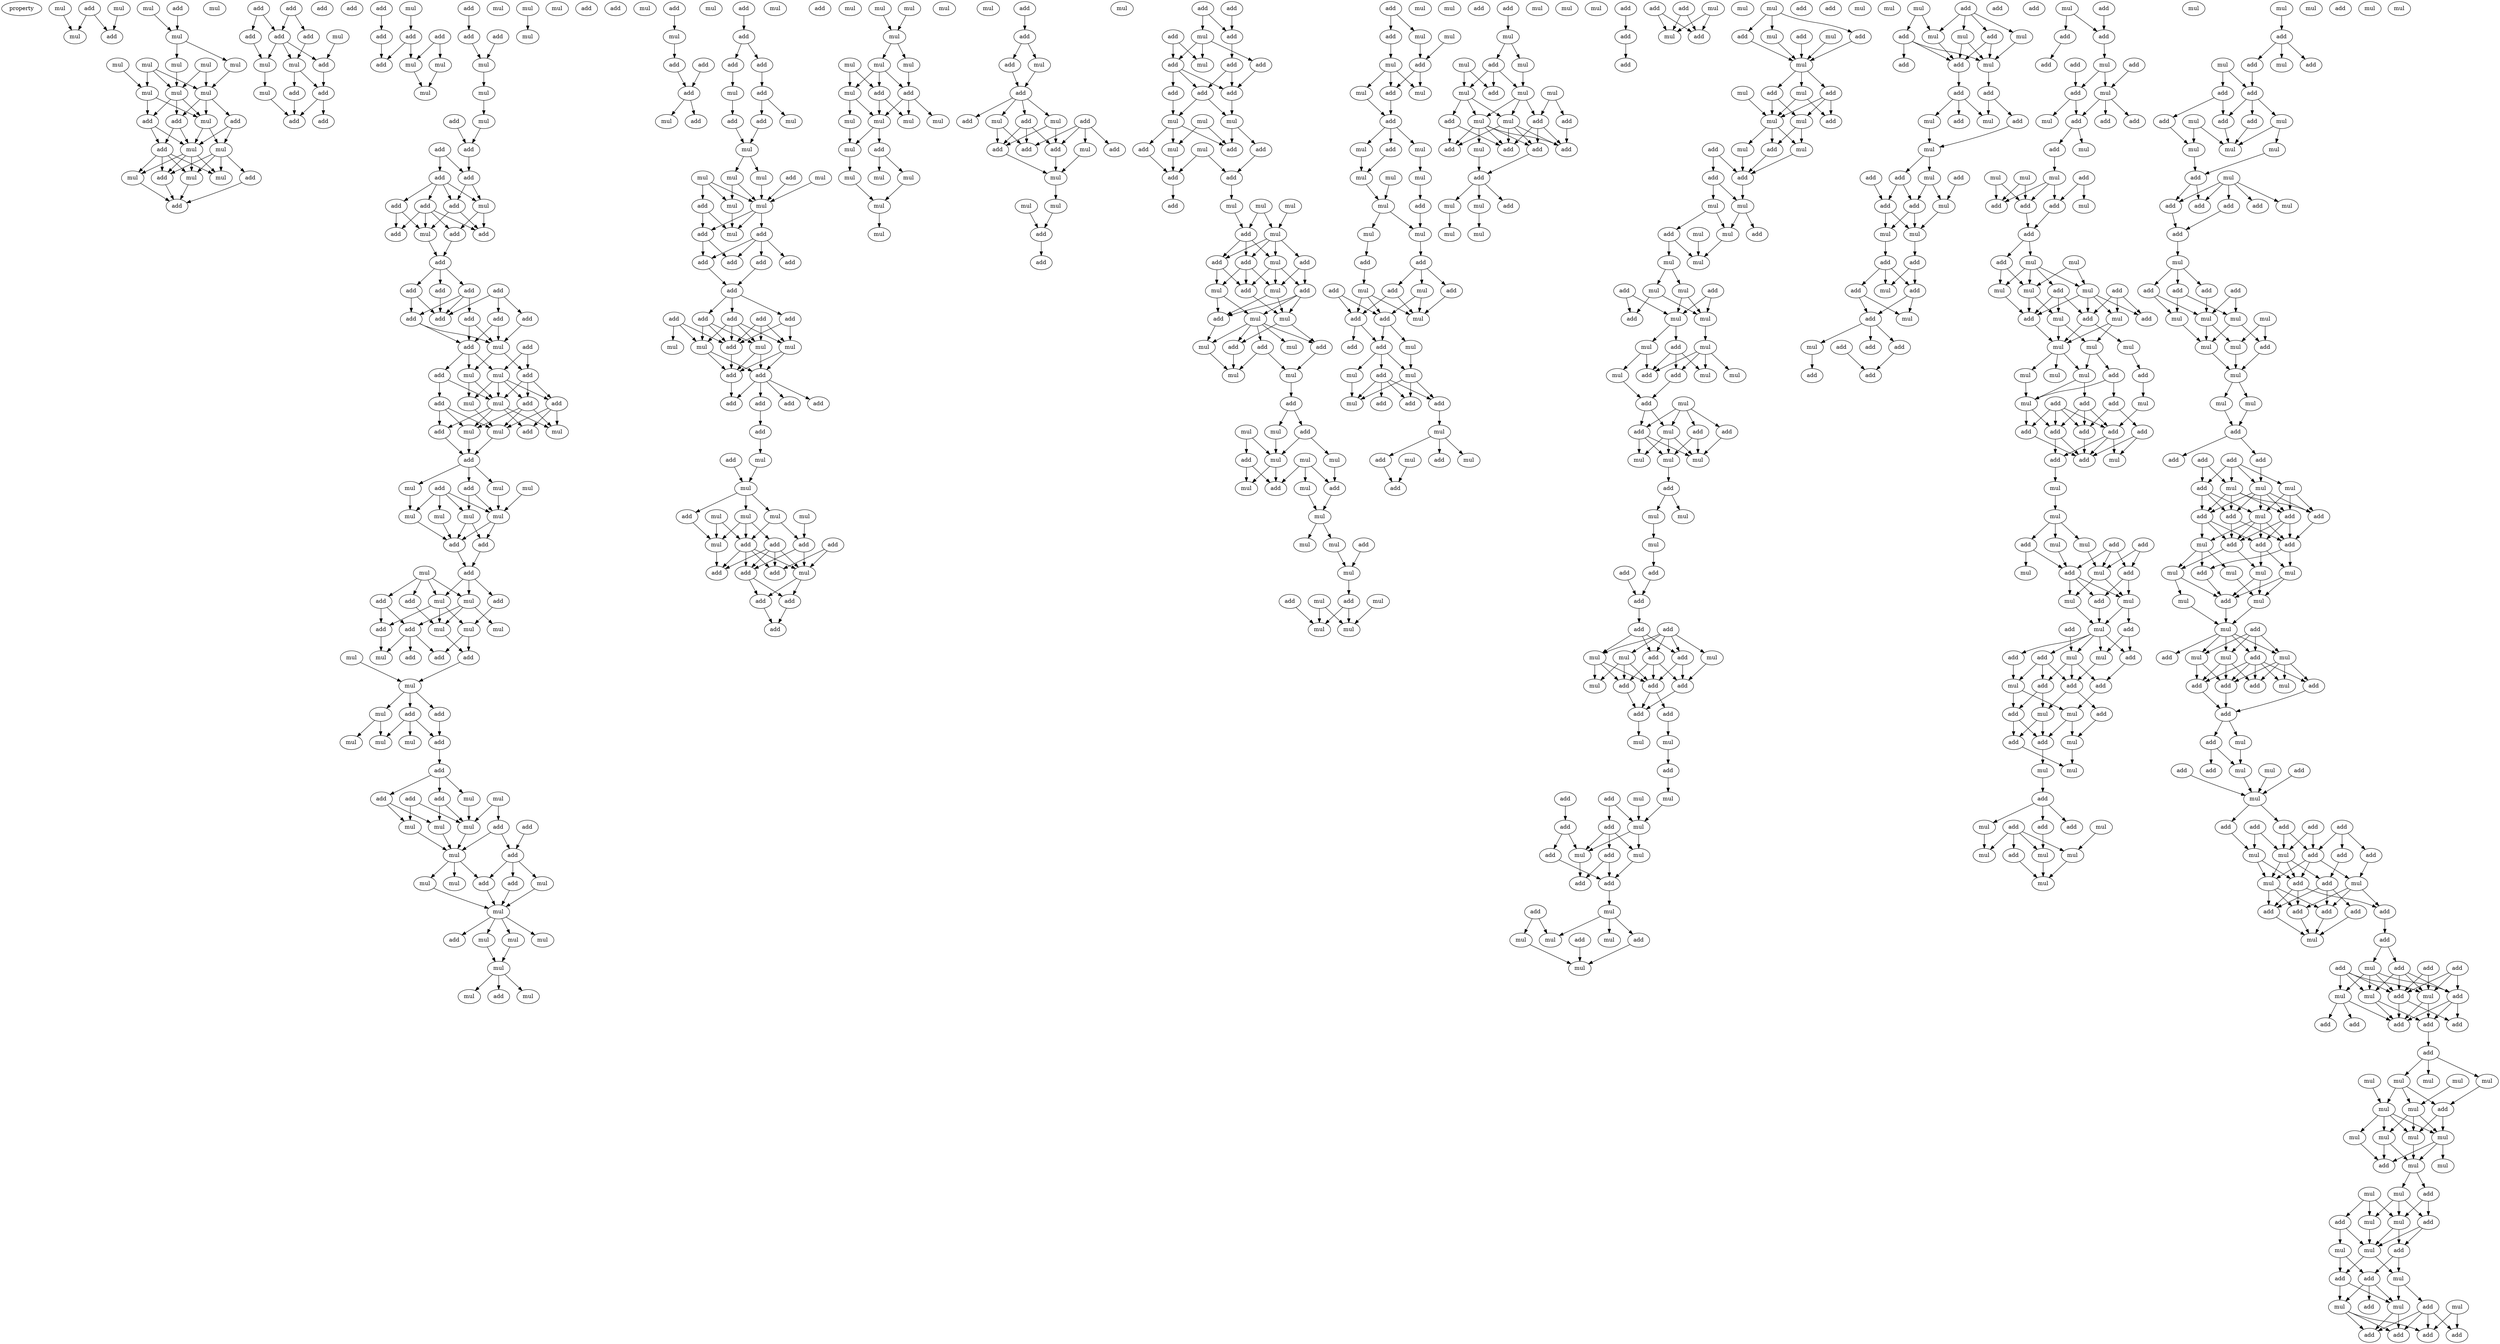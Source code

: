 digraph {
    node [fontcolor=black]
    property [mul=2,lf=1.0]
    0 [ label = add ];
    1 [ label = mul ];
    2 [ label = mul ];
    3 [ label = mul ];
    4 [ label = mul ];
    5 [ label = add ];
    6 [ label = mul ];
    7 [ label = add ];
    8 [ label = mul ];
    9 [ label = mul ];
    10 [ label = mul ];
    11 [ label = mul ];
    12 [ label = mul ];
    13 [ label = mul ];
    14 [ label = mul ];
    15 [ label = mul ];
    16 [ label = mul ];
    17 [ label = add ];
    18 [ label = add ];
    19 [ label = mul ];
    20 [ label = add ];
    21 [ label = mul ];
    22 [ label = add ];
    23 [ label = mul ];
    24 [ label = mul ];
    25 [ label = mul ];
    26 [ label = add ];
    27 [ label = add ];
    28 [ label = mul ];
    29 [ label = add ];
    30 [ label = add ];
    31 [ label = add ];
    32 [ label = add ];
    33 [ label = mul ];
    34 [ label = add ];
    35 [ label = add ];
    36 [ label = mul ];
    37 [ label = mul ];
    38 [ label = add ];
    39 [ label = add ];
    40 [ label = add ];
    41 [ label = mul ];
    42 [ label = add ];
    43 [ label = add ];
    44 [ label = add ];
    45 [ label = add ];
    46 [ label = add ];
    47 [ label = mul ];
    48 [ label = add ];
    49 [ label = add ];
    50 [ label = add ];
    51 [ label = mul ];
    52 [ label = add ];
    53 [ label = mul ];
    54 [ label = mul ];
    55 [ label = add ];
    56 [ label = add ];
    57 [ label = mul ];
    58 [ label = add ];
    59 [ label = mul ];
    60 [ label = mul ];
    61 [ label = mul ];
    62 [ label = add ];
    63 [ label = mul ];
    64 [ label = mul ];
    65 [ label = add ];
    66 [ label = add ];
    67 [ label = add ];
    68 [ label = add ];
    69 [ label = add ];
    70 [ label = add ];
    71 [ label = add ];
    72 [ label = mul ];
    73 [ label = add ];
    74 [ label = mul ];
    75 [ label = add ];
    76 [ label = add ];
    77 [ label = add ];
    78 [ label = add ];
    79 [ label = add ];
    80 [ label = add ];
    81 [ label = add ];
    82 [ label = add ];
    83 [ label = add ];
    84 [ label = add ];
    85 [ label = add ];
    86 [ label = add ];
    87 [ label = add ];
    88 [ label = add ];
    89 [ label = mul ];
    90 [ label = add ];
    91 [ label = add ];
    92 [ label = mul ];
    93 [ label = mul ];
    94 [ label = add ];
    95 [ label = add ];
    96 [ label = mul ];
    97 [ label = add ];
    98 [ label = mul ];
    99 [ label = add ];
    100 [ label = mul ];
    101 [ label = mul ];
    102 [ label = add ];
    103 [ label = mul ];
    104 [ label = add ];
    105 [ label = add ];
    106 [ label = add ];
    107 [ label = mul ];
    108 [ label = mul ];
    109 [ label = mul ];
    110 [ label = mul ];
    111 [ label = mul ];
    112 [ label = mul ];
    113 [ label = mul ];
    114 [ label = add ];
    115 [ label = add ];
    116 [ label = mul ];
    117 [ label = add ];
    118 [ label = mul ];
    119 [ label = mul ];
    120 [ label = add ];
    121 [ label = add ];
    122 [ label = mul ];
    123 [ label = add ];
    124 [ label = mul ];
    125 [ label = mul ];
    126 [ label = add ];
    127 [ label = mul ];
    128 [ label = add ];
    129 [ label = add ];
    130 [ label = mul ];
    131 [ label = mul ];
    132 [ label = add ];
    133 [ label = add ];
    134 [ label = mul ];
    135 [ label = mul ];
    136 [ label = add ];
    137 [ label = add ];
    138 [ label = add ];
    139 [ label = add ];
    140 [ label = mul ];
    141 [ label = mul ];
    142 [ label = mul ];
    143 [ label = add ];
    144 [ label = add ];
    145 [ label = mul ];
    146 [ label = add ];
    147 [ label = add ];
    148 [ label = add ];
    149 [ label = mul ];
    150 [ label = mul ];
    151 [ label = mul ];
    152 [ label = add ];
    153 [ label = add ];
    154 [ label = mul ];
    155 [ label = add ];
    156 [ label = mul ];
    157 [ label = mul ];
    158 [ label = mul ];
    159 [ label = add ];
    160 [ label = mul ];
    161 [ label = add ];
    162 [ label = mul ];
    163 [ label = add ];
    164 [ label = mul ];
    165 [ label = mul ];
    166 [ label = mul ];
    167 [ label = mul ];
    168 [ label = mul ];
    169 [ label = add ];
    170 [ label = mul ];
    171 [ label = add ];
    172 [ label = mul ];
    173 [ label = mul ];
    174 [ label = add ];
    175 [ label = mul ];
    176 [ label = add ];
    177 [ label = add ];
    178 [ label = add ];
    179 [ label = add ];
    180 [ label = mul ];
    181 [ label = mul ];
    182 [ label = add ];
    183 [ label = add ];
    184 [ label = add ];
    185 [ label = mul ];
    186 [ label = add ];
    187 [ label = mul ];
    188 [ label = add ];
    189 [ label = add ];
    190 [ label = mul ];
    191 [ label = add ];
    192 [ label = mul ];
    193 [ label = mul ];
    194 [ label = mul ];
    195 [ label = mul ];
    196 [ label = mul ];
    197 [ label = add ];
    198 [ label = mul ];
    199 [ label = add ];
    200 [ label = add ];
    201 [ label = mul ];
    202 [ label = add ];
    203 [ label = add ];
    204 [ label = add ];
    205 [ label = add ];
    206 [ label = add ];
    207 [ label = add ];
    208 [ label = add ];
    209 [ label = add ];
    210 [ label = add ];
    211 [ label = add ];
    212 [ label = mul ];
    213 [ label = add ];
    214 [ label = mul ];
    215 [ label = mul ];
    216 [ label = mul ];
    217 [ label = add ];
    218 [ label = add ];
    219 [ label = add ];
    220 [ label = add ];
    221 [ label = add ];
    222 [ label = add ];
    223 [ label = add ];
    224 [ label = add ];
    225 [ label = mul ];
    226 [ label = mul ];
    227 [ label = mul ];
    228 [ label = mul ];
    229 [ label = mul ];
    230 [ label = mul ];
    231 [ label = add ];
    232 [ label = add ];
    233 [ label = add ];
    234 [ label = add ];
    235 [ label = add ];
    236 [ label = mul ];
    237 [ label = add ];
    238 [ label = add ];
    239 [ label = add ];
    240 [ label = mul ];
    241 [ label = add ];
    242 [ label = add ];
    243 [ label = add ];
    244 [ label = add ];
    245 [ label = mul ];
    246 [ label = mul ];
    247 [ label = mul ];
    248 [ label = mul ];
    249 [ label = mul ];
    250 [ label = mul ];
    251 [ label = mul ];
    252 [ label = mul ];
    253 [ label = add ];
    254 [ label = mul ];
    255 [ label = add ];
    256 [ label = mul ];
    257 [ label = mul ];
    258 [ label = mul ];
    259 [ label = mul ];
    260 [ label = mul ];
    261 [ label = add ];
    262 [ label = mul ];
    263 [ label = mul ];
    264 [ label = mul ];
    265 [ label = mul ];
    266 [ label = mul ];
    267 [ label = add ];
    268 [ label = mul ];
    269 [ label = add ];
    270 [ label = add ];
    271 [ label = mul ];
    272 [ label = add ];
    273 [ label = mul ];
    274 [ label = add ];
    275 [ label = add ];
    276 [ label = mul ];
    277 [ label = add ];
    278 [ label = add ];
    279 [ label = add ];
    280 [ label = add ];
    281 [ label = mul ];
    282 [ label = add ];
    283 [ label = mul ];
    284 [ label = mul ];
    285 [ label = mul ];
    286 [ label = mul ];
    287 [ label = add ];
    288 [ label = add ];
    289 [ label = add ];
    290 [ label = add ];
    291 [ label = add ];
    292 [ label = mul ];
    293 [ label = add ];
    294 [ label = add ];
    295 [ label = add ];
    296 [ label = mul ];
    297 [ label = add ];
    298 [ label = add ];
    299 [ label = add ];
    300 [ label = add ];
    301 [ label = mul ];
    302 [ label = mul ];
    303 [ label = mul ];
    304 [ label = add ];
    305 [ label = mul ];
    306 [ label = add ];
    307 [ label = add ];
    308 [ label = mul ];
    309 [ label = add ];
    310 [ label = add ];
    311 [ label = mul ];
    312 [ label = mul ];
    313 [ label = mul ];
    314 [ label = add ];
    315 [ label = add ];
    316 [ label = mul ];
    317 [ label = mul ];
    318 [ label = add ];
    319 [ label = add ];
    320 [ label = add ];
    321 [ label = mul ];
    322 [ label = add ];
    323 [ label = add ];
    324 [ label = mul ];
    325 [ label = add ];
    326 [ label = mul ];
    327 [ label = mul ];
    328 [ label = mul ];
    329 [ label = add ];
    330 [ label = mul ];
    331 [ label = add ];
    332 [ label = add ];
    333 [ label = mul ];
    334 [ label = mul ];
    335 [ label = add ];
    336 [ label = mul ];
    337 [ label = add ];
    338 [ label = mul ];
    339 [ label = mul ];
    340 [ label = add ];
    341 [ label = mul ];
    342 [ label = mul ];
    343 [ label = add ];
    344 [ label = mul ];
    345 [ label = add ];
    346 [ label = mul ];
    347 [ label = mul ];
    348 [ label = mul ];
    349 [ label = mul ];
    350 [ label = add ];
    351 [ label = mul ];
    352 [ label = add ];
    353 [ label = mul ];
    354 [ label = add ];
    355 [ label = mul ];
    356 [ label = mul ];
    357 [ label = mul ];
    358 [ label = add ];
    359 [ label = mul ];
    360 [ label = mul ];
    361 [ label = add ];
    362 [ label = mul ];
    363 [ label = add ];
    364 [ label = mul ];
    365 [ label = mul ];
    366 [ label = add ];
    367 [ label = add ];
    368 [ label = mul ];
    369 [ label = mul ];
    370 [ label = add ];
    371 [ label = add ];
    372 [ label = mul ];
    373 [ label = mul ];
    374 [ label = mul ];
    375 [ label = mul ];
    376 [ label = mul ];
    377 [ label = mul ];
    378 [ label = add ];
    379 [ label = mul ];
    380 [ label = mul ];
    381 [ label = add ];
    382 [ label = add ];
    383 [ label = add ];
    384 [ label = mul ];
    385 [ label = add ];
    386 [ label = add ];
    387 [ label = mul ];
    388 [ label = add ];
    389 [ label = add ];
    390 [ label = mul ];
    391 [ label = add ];
    392 [ label = add ];
    393 [ label = mul ];
    394 [ label = mul ];
    395 [ label = mul ];
    396 [ label = add ];
    397 [ label = add ];
    398 [ label = add ];
    399 [ label = mul ];
    400 [ label = add ];
    401 [ label = mul ];
    402 [ label = add ];
    403 [ label = add ];
    404 [ label = mul ];
    405 [ label = mul ];
    406 [ label = add ];
    407 [ label = add ];
    408 [ label = mul ];
    409 [ label = mul ];
    410 [ label = mul ];
    411 [ label = add ];
    412 [ label = mul ];
    413 [ label = mul ];
    414 [ label = add ];
    415 [ label = mul ];
    416 [ label = mul ];
    417 [ label = mul ];
    418 [ label = mul ];
    419 [ label = add ];
    420 [ label = add ];
    421 [ label = add ];
    422 [ label = add ];
    423 [ label = add ];
    424 [ label = add ];
    425 [ label = add ];
    426 [ label = mul ];
    427 [ label = add ];
    428 [ label = mul ];
    429 [ label = mul ];
    430 [ label = add ];
    431 [ label = mul ];
    432 [ label = mul ];
    433 [ label = mul ];
    434 [ label = mul ];
    435 [ label = add ];
    436 [ label = add ];
    437 [ label = add ];
    438 [ label = add ];
    439 [ label = mul ];
    440 [ label = add ];
    441 [ label = mul ];
    442 [ label = add ];
    443 [ label = mul ];
    444 [ label = mul ];
    445 [ label = add ];
    446 [ label = add ];
    447 [ label = add ];
    448 [ label = mul ];
    449 [ label = mul ];
    450 [ label = mul ];
    451 [ label = mul ];
    452 [ label = add ];
    453 [ label = add ];
    454 [ label = add ];
    455 [ label = mul ];
    456 [ label = mul ];
    457 [ label = mul ];
    458 [ label = add ];
    459 [ label = add ];
    460 [ label = mul ];
    461 [ label = mul ];
    462 [ label = add ];
    463 [ label = add ];
    464 [ label = add ];
    465 [ label = mul ];
    466 [ label = mul ];
    467 [ label = mul ];
    468 [ label = add ];
    469 [ label = add ];
    470 [ label = mul ];
    471 [ label = add ];
    472 [ label = mul ];
    473 [ label = mul ];
    474 [ label = mul ];
    475 [ label = add ];
    476 [ label = mul ];
    477 [ label = add ];
    478 [ label = add ];
    479 [ label = mul ];
    480 [ label = mul ];
    481 [ label = add ];
    482 [ label = mul ];
    483 [ label = mul ];
    484 [ label = mul ];
    485 [ label = add ];
    486 [ label = add ];
    487 [ label = mul ];
    488 [ label = mul ];
    489 [ label = add ];
    490 [ label = mul ];
    491 [ label = add ];
    492 [ label = add ];
    493 [ label = add ];
    494 [ label = mul ];
    495 [ label = mul ];
    496 [ label = mul ];
    497 [ label = mul ];
    498 [ label = add ];
    499 [ label = mul ];
    500 [ label = mul ];
    501 [ label = mul ];
    502 [ label = add ];
    503 [ label = add ];
    504 [ label = add ];
    505 [ label = add ];
    506 [ label = add ];
    507 [ label = mul ];
    508 [ label = mul ];
    509 [ label = add ];
    510 [ label = add ];
    511 [ label = mul ];
    512 [ label = add ];
    513 [ label = add ];
    514 [ label = add ];
    515 [ label = mul ];
    516 [ label = mul ];
    517 [ label = add ];
    518 [ label = add ];
    519 [ label = mul ];
    520 [ label = mul ];
    521 [ label = add ];
    522 [ label = add ];
    523 [ label = mul ];
    524 [ label = mul ];
    525 [ label = add ];
    526 [ label = add ];
    527 [ label = add ];
    528 [ label = mul ];
    529 [ label = mul ];
    530 [ label = add ];
    531 [ label = add ];
    532 [ label = mul ];
    533 [ label = add ];
    534 [ label = add ];
    535 [ label = mul ];
    536 [ label = mul ];
    537 [ label = add ];
    538 [ label = mul ];
    539 [ label = add ];
    540 [ label = add ];
    541 [ label = mul ];
    542 [ label = mul ];
    543 [ label = mul ];
    544 [ label = mul ];
    545 [ label = add ];
    546 [ label = mul ];
    547 [ label = add ];
    548 [ label = add ];
    549 [ label = mul ];
    550 [ label = mul ];
    551 [ label = add ];
    552 [ label = mul ];
    553 [ label = add ];
    554 [ label = add ];
    555 [ label = add ];
    556 [ label = mul ];
    557 [ label = add ];
    558 [ label = mul ];
    559 [ label = add ];
    560 [ label = mul ];
    561 [ label = mul ];
    562 [ label = add ];
    563 [ label = add ];
    564 [ label = add ];
    565 [ label = mul ];
    566 [ label = add ];
    567 [ label = add ];
    568 [ label = mul ];
    569 [ label = mul ];
    570 [ label = add ];
    571 [ label = add ];
    572 [ label = add ];
    573 [ label = add ];
    574 [ label = add ];
    575 [ label = mul ];
    576 [ label = add ];
    577 [ label = mul ];
    578 [ label = add ];
    579 [ label = add ];
    580 [ label = mul ];
    581 [ label = add ];
    582 [ label = add ];
    583 [ label = add ];
    584 [ label = add ];
    585 [ label = mul ];
    586 [ label = add ];
    587 [ label = add ];
    588 [ label = add ];
    589 [ label = add ];
    590 [ label = add ];
    591 [ label = mul ];
    592 [ label = add ];
    593 [ label = add ];
    594 [ label = mul ];
    595 [ label = mul ];
    596 [ label = add ];
    597 [ label = add ];
    598 [ label = add ];
    599 [ label = add ];
    600 [ label = mul ];
    601 [ label = mul ];
    602 [ label = add ];
    603 [ label = mul ];
    604 [ label = mul ];
    605 [ label = add ];
    606 [ label = add ];
    607 [ label = mul ];
    608 [ label = add ];
    609 [ label = add ];
    610 [ label = mul ];
    611 [ label = add ];
    612 [ label = mul ];
    613 [ label = add ];
    614 [ label = mul ];
    615 [ label = mul ];
    616 [ label = add ];
    617 [ label = mul ];
    618 [ label = add ];
    619 [ label = add ];
    620 [ label = mul ];
    621 [ label = add ];
    622 [ label = mul ];
    623 [ label = mul ];
    624 [ label = mul ];
    625 [ label = mul ];
    626 [ label = mul ];
    627 [ label = add ];
    628 [ label = mul ];
    629 [ label = add ];
    630 [ label = mul ];
    631 [ label = add ];
    632 [ label = add ];
    633 [ label = add ];
    634 [ label = mul ];
    635 [ label = mul ];
    636 [ label = add ];
    637 [ label = add ];
    638 [ label = add ];
    639 [ label = add ];
    640 [ label = add ];
    641 [ label = mul ];
    642 [ label = add ];
    643 [ label = add ];
    644 [ label = mul ];
    645 [ label = mul ];
    646 [ label = mul ];
    647 [ label = add ];
    648 [ label = add ];
    649 [ label = mul ];
    650 [ label = add ];
    651 [ label = mul ];
    652 [ label = add ];
    653 [ label = add ];
    654 [ label = mul ];
    655 [ label = mul ];
    656 [ label = mul ];
    657 [ label = add ];
    658 [ label = add ];
    659 [ label = mul ];
    660 [ label = add ];
    661 [ label = mul ];
    662 [ label = mul ];
    663 [ label = add ];
    664 [ label = add ];
    665 [ label = add ];
    666 [ label = add ];
    667 [ label = mul ];
    668 [ label = add ];
    669 [ label = add ];
    670 [ label = add ];
    671 [ label = mul ];
    672 [ label = add ];
    673 [ label = mul ];
    674 [ label = add ];
    675 [ label = mul ];
    676 [ label = add ];
    677 [ label = mul ];
    678 [ label = mul ];
    679 [ label = add ];
    680 [ label = add ];
    681 [ label = mul ];
    682 [ label = add ];
    683 [ label = mul ];
    684 [ label = add ];
    685 [ label = add ];
    686 [ label = mul ];
    687 [ label = mul ];
    688 [ label = mul ];
    689 [ label = mul ];
    690 [ label = mul ];
    691 [ label = mul ];
    692 [ label = add ];
    693 [ label = add ];
    694 [ label = mul ];
    695 [ label = mul ];
    696 [ label = add ];
    697 [ label = add ];
    698 [ label = add ];
    699 [ label = add ];
    700 [ label = add ];
    701 [ label = mul ];
    702 [ label = add ];
    703 [ label = mul ];
    704 [ label = mul ];
    705 [ label = mul ];
    706 [ label = mul ];
    707 [ label = add ];
    708 [ label = mul ];
    709 [ label = add ];
    710 [ label = add ];
    711 [ label = add ];
    712 [ label = mul ];
    713 [ label = add ];
    714 [ label = add ];
    715 [ label = mul ];
    716 [ label = add ];
    717 [ label = add ];
    718 [ label = add ];
    719 [ label = add ];
    720 [ label = mul ];
    721 [ label = mul ];
    722 [ label = mul ];
    723 [ label = mul ];
    724 [ label = add ];
    725 [ label = mul ];
    726 [ label = mul ];
    727 [ label = mul ];
    728 [ label = mul ];
    729 [ label = mul ];
    730 [ label = add ];
    731 [ label = add ];
    732 [ label = add ];
    733 [ label = add ];
    734 [ label = mul ];
    735 [ label = add ];
    736 [ label = mul ];
    737 [ label = mul ];
    738 [ label = add ];
    739 [ label = mul ];
    740 [ label = mul ];
    741 [ label = add ];
    742 [ label = add ];
    743 [ label = add ];
    744 [ label = add ];
    745 [ label = add ];
    746 [ label = mul ];
    747 [ label = add ];
    748 [ label = add ];
    749 [ label = mul ];
    750 [ label = mul ];
    751 [ label = mul ];
    752 [ label = mul ];
    753 [ label = add ];
    754 [ label = add ];
    755 [ label = mul ];
    756 [ label = mul ];
    757 [ label = add ];
    758 [ label = mul ];
    759 [ label = mul ];
    760 [ label = add ];
    761 [ label = add ];
    762 [ label = mul ];
    763 [ label = mul ];
    764 [ label = add ];
    765 [ label = add ];
    766 [ label = mul ];
    767 [ label = add ];
    768 [ label = add ];
    769 [ label = add ];
    770 [ label = mul ];
    771 [ label = add ];
    772 [ label = add ];
    773 [ label = mul ];
    774 [ label = mul ];
    775 [ label = add ];
    776 [ label = add ];
    777 [ label = add ];
    778 [ label = mul ];
    779 [ label = add ];
    780 [ label = add ];
    781 [ label = add ];
    782 [ label = add ];
    783 [ label = add ];
    784 [ label = add ];
    785 [ label = mul ];
    786 [ label = mul ];
    787 [ label = add ];
    788 [ label = add ];
    789 [ label = add ];
    790 [ label = mul ];
    791 [ label = mul ];
    792 [ label = add ];
    793 [ label = add ];
    794 [ label = add ];
    795 [ label = add ];
    796 [ label = add ];
    797 [ label = add ];
    798 [ label = add ];
    799 [ label = mul ];
    800 [ label = mul ];
    801 [ label = add ];
    802 [ label = add ];
    803 [ label = add ];
    804 [ label = add ];
    805 [ label = mul ];
    806 [ label = add ];
    807 [ label = mul ];
    808 [ label = add ];
    809 [ label = mul ];
    810 [ label = add ];
    811 [ label = add ];
    812 [ label = add ];
    813 [ label = add ];
    814 [ label = add ];
    815 [ label = add ];
    816 [ label = mul ];
    817 [ label = mul ];
    818 [ label = mul ];
    819 [ label = mul ];
    820 [ label = mul ];
    821 [ label = mul ];
    822 [ label = mul ];
    823 [ label = add ];
    824 [ label = mul ];
    825 [ label = mul ];
    826 [ label = mul ];
    827 [ label = mul ];
    828 [ label = mul ];
    829 [ label = mul ];
    830 [ label = add ];
    831 [ label = mul ];
    832 [ label = mul ];
    833 [ label = mul ];
    834 [ label = add ];
    835 [ label = mul ];
    836 [ label = add ];
    837 [ label = mul ];
    838 [ label = add ];
    839 [ label = mul ];
    840 [ label = mul ];
    841 [ label = add ];
    842 [ label = mul ];
    843 [ label = add ];
    844 [ label = add ];
    845 [ label = add ];
    846 [ label = mul ];
    847 [ label = add ];
    848 [ label = mul ];
    849 [ label = mul ];
    850 [ label = add ];
    851 [ label = add ];
    852 [ label = add ];
    853 [ label = add ];
    854 [ label = mul ];
    0 -> 6 [ name = 0 ];
    0 -> 7 [ name = 1 ];
    1 -> 6 [ name = 2 ];
    2 -> 7 [ name = 3 ];
    3 -> 8 [ name = 4 ];
    5 -> 8 [ name = 5 ];
    8 -> 10 [ name = 6 ];
    8 -> 12 [ name = 7 ];
    9 -> 14 [ name = 8 ];
    10 -> 15 [ name = 9 ];
    11 -> 15 [ name = 10 ];
    11 -> 16 [ name = 11 ];
    12 -> 16 [ name = 12 ];
    13 -> 14 [ name = 13 ];
    13 -> 15 [ name = 14 ];
    13 -> 16 [ name = 15 ];
    14 -> 17 [ name = 16 ];
    14 -> 19 [ name = 17 ];
    15 -> 17 [ name = 18 ];
    15 -> 18 [ name = 19 ];
    15 -> 19 [ name = 20 ];
    16 -> 18 [ name = 21 ];
    16 -> 19 [ name = 22 ];
    16 -> 20 [ name = 23 ];
    17 -> 21 [ name = 24 ];
    17 -> 22 [ name = 25 ];
    18 -> 21 [ name = 26 ];
    18 -> 22 [ name = 27 ];
    19 -> 21 [ name = 28 ];
    19 -> 23 [ name = 29 ];
    20 -> 21 [ name = 30 ];
    20 -> 23 [ name = 31 ];
    21 -> 24 [ name = 32 ];
    21 -> 25 [ name = 33 ];
    21 -> 27 [ name = 34 ];
    21 -> 28 [ name = 35 ];
    22 -> 24 [ name = 36 ];
    22 -> 25 [ name = 37 ];
    22 -> 27 [ name = 38 ];
    22 -> 28 [ name = 39 ];
    23 -> 25 [ name = 40 ];
    23 -> 26 [ name = 41 ];
    23 -> 27 [ name = 42 ];
    23 -> 28 [ name = 43 ];
    24 -> 29 [ name = 44 ];
    26 -> 29 [ name = 45 ];
    27 -> 29 [ name = 46 ];
    28 -> 29 [ name = 47 ];
    30 -> 32 [ name = 48 ];
    30 -> 34 [ name = 49 ];
    31 -> 34 [ name = 50 ];
    31 -> 35 [ name = 51 ];
    32 -> 37 [ name = 52 ];
    33 -> 38 [ name = 53 ];
    34 -> 36 [ name = 54 ];
    34 -> 37 [ name = 55 ];
    34 -> 38 [ name = 56 ];
    35 -> 36 [ name = 57 ];
    36 -> 41 [ name = 58 ];
    37 -> 39 [ name = 59 ];
    37 -> 40 [ name = 60 ];
    38 -> 40 [ name = 61 ];
    39 -> 43 [ name = 62 ];
    40 -> 42 [ name = 63 ];
    40 -> 43 [ name = 64 ];
    41 -> 43 [ name = 65 ];
    46 -> 50 [ name = 66 ];
    47 -> 49 [ name = 67 ];
    48 -> 51 [ name = 68 ];
    48 -> 53 [ name = 69 ];
    49 -> 52 [ name = 70 ];
    49 -> 53 [ name = 71 ];
    50 -> 52 [ name = 72 ];
    51 -> 54 [ name = 73 ];
    53 -> 54 [ name = 74 ];
    55 -> 56 [ name = 75 ];
    56 -> 59 [ name = 76 ];
    58 -> 59 [ name = 77 ];
    59 -> 61 [ name = 78 ];
    60 -> 64 [ name = 79 ];
    61 -> 63 [ name = 80 ];
    62 -> 65 [ name = 81 ];
    63 -> 65 [ name = 82 ];
    65 -> 68 [ name = 83 ];
    66 -> 67 [ name = 84 ];
    66 -> 68 [ name = 85 ];
    67 -> 69 [ name = 86 ];
    67 -> 70 [ name = 87 ];
    67 -> 71 [ name = 88 ];
    67 -> 72 [ name = 89 ];
    68 -> 70 [ name = 90 ];
    68 -> 72 [ name = 91 ];
    69 -> 74 [ name = 92 ];
    69 -> 76 [ name = 93 ];
    70 -> 74 [ name = 94 ];
    70 -> 75 [ name = 95 ];
    71 -> 73 [ name = 96 ];
    71 -> 74 [ name = 97 ];
    71 -> 75 [ name = 98 ];
    71 -> 76 [ name = 99 ];
    72 -> 73 [ name = 100 ];
    72 -> 75 [ name = 101 ];
    73 -> 77 [ name = 102 ];
    74 -> 77 [ name = 103 ];
    77 -> 78 [ name = 104 ];
    77 -> 79 [ name = 105 ];
    77 -> 80 [ name = 106 ];
    78 -> 82 [ name = 107 ];
    78 -> 84 [ name = 108 ];
    78 -> 85 [ name = 109 ];
    79 -> 84 [ name = 110 ];
    80 -> 82 [ name = 111 ];
    80 -> 84 [ name = 112 ];
    81 -> 83 [ name = 113 ];
    81 -> 84 [ name = 114 ];
    81 -> 86 [ name = 115 ];
    82 -> 88 [ name = 116 ];
    82 -> 89 [ name = 117 ];
    83 -> 89 [ name = 118 ];
    85 -> 88 [ name = 119 ];
    85 -> 89 [ name = 120 ];
    86 -> 88 [ name = 121 ];
    86 -> 89 [ name = 122 ];
    87 -> 90 [ name = 123 ];
    87 -> 93 [ name = 124 ];
    88 -> 91 [ name = 125 ];
    88 -> 92 [ name = 126 ];
    88 -> 93 [ name = 127 ];
    89 -> 90 [ name = 128 ];
    89 -> 92 [ name = 129 ];
    90 -> 95 [ name = 130 ];
    90 -> 97 [ name = 131 ];
    90 -> 98 [ name = 132 ];
    91 -> 94 [ name = 133 ];
    91 -> 98 [ name = 134 ];
    92 -> 96 [ name = 135 ];
    92 -> 98 [ name = 136 ];
    93 -> 95 [ name = 137 ];
    93 -> 96 [ name = 138 ];
    93 -> 97 [ name = 139 ];
    93 -> 98 [ name = 140 ];
    94 -> 100 [ name = 141 ];
    94 -> 102 [ name = 142 ];
    94 -> 103 [ name = 143 ];
    95 -> 100 [ name = 144 ];
    95 -> 101 [ name = 145 ];
    95 -> 103 [ name = 146 ];
    96 -> 100 [ name = 147 ];
    97 -> 99 [ name = 148 ];
    97 -> 100 [ name = 149 ];
    97 -> 101 [ name = 150 ];
    98 -> 99 [ name = 151 ];
    98 -> 101 [ name = 152 ];
    98 -> 102 [ name = 153 ];
    98 -> 103 [ name = 154 ];
    100 -> 104 [ name = 155 ];
    102 -> 104 [ name = 156 ];
    103 -> 104 [ name = 157 ];
    104 -> 105 [ name = 158 ];
    104 -> 108 [ name = 159 ];
    104 -> 109 [ name = 160 ];
    105 -> 110 [ name = 161 ];
    105 -> 111 [ name = 162 ];
    106 -> 110 [ name = 163 ];
    106 -> 111 [ name = 164 ];
    106 -> 112 [ name = 165 ];
    106 -> 113 [ name = 166 ];
    107 -> 110 [ name = 167 ];
    108 -> 110 [ name = 168 ];
    109 -> 113 [ name = 169 ];
    110 -> 114 [ name = 170 ];
    110 -> 115 [ name = 171 ];
    111 -> 114 [ name = 172 ];
    111 -> 115 [ name = 173 ];
    112 -> 115 [ name = 174 ];
    113 -> 115 [ name = 175 ];
    114 -> 117 [ name = 176 ];
    115 -> 117 [ name = 177 ];
    117 -> 119 [ name = 178 ];
    117 -> 120 [ name = 179 ];
    117 -> 122 [ name = 180 ];
    118 -> 119 [ name = 181 ];
    118 -> 121 [ name = 182 ];
    118 -> 122 [ name = 183 ];
    118 -> 123 [ name = 184 ];
    119 -> 124 [ name = 185 ];
    119 -> 126 [ name = 186 ];
    119 -> 127 [ name = 187 ];
    120 -> 125 [ name = 188 ];
    121 -> 126 [ name = 189 ];
    121 -> 128 [ name = 190 ];
    122 -> 125 [ name = 191 ];
    122 -> 127 [ name = 192 ];
    122 -> 128 [ name = 193 ];
    123 -> 127 [ name = 194 ];
    125 -> 129 [ name = 195 ];
    125 -> 132 [ name = 196 ];
    126 -> 129 [ name = 197 ];
    126 -> 131 [ name = 198 ];
    126 -> 133 [ name = 199 ];
    127 -> 132 [ name = 200 ];
    128 -> 131 [ name = 201 ];
    130 -> 134 [ name = 202 ];
    132 -> 134 [ name = 203 ];
    134 -> 135 [ name = 204 ];
    134 -> 138 [ name = 205 ];
    134 -> 139 [ name = 206 ];
    135 -> 140 [ name = 207 ];
    135 -> 141 [ name = 208 ];
    138 -> 141 [ name = 209 ];
    138 -> 142 [ name = 210 ];
    138 -> 143 [ name = 211 ];
    139 -> 143 [ name = 212 ];
    143 -> 144 [ name = 213 ];
    144 -> 145 [ name = 214 ];
    144 -> 146 [ name = 215 ];
    144 -> 148 [ name = 216 ];
    145 -> 150 [ name = 217 ];
    146 -> 150 [ name = 218 ];
    146 -> 154 [ name = 219 ];
    147 -> 150 [ name = 220 ];
    147 -> 151 [ name = 221 ];
    148 -> 151 [ name = 222 ];
    148 -> 154 [ name = 223 ];
    149 -> 150 [ name = 224 ];
    149 -> 152 [ name = 225 ];
    150 -> 156 [ name = 226 ];
    151 -> 156 [ name = 227 ];
    152 -> 155 [ name = 228 ];
    152 -> 156 [ name = 229 ];
    153 -> 155 [ name = 230 ];
    154 -> 156 [ name = 231 ];
    155 -> 159 [ name = 232 ];
    155 -> 160 [ name = 233 ];
    155 -> 161 [ name = 234 ];
    156 -> 157 [ name = 235 ];
    156 -> 158 [ name = 236 ];
    156 -> 161 [ name = 237 ];
    158 -> 162 [ name = 238 ];
    159 -> 162 [ name = 239 ];
    160 -> 162 [ name = 240 ];
    161 -> 162 [ name = 241 ];
    162 -> 163 [ name = 242 ];
    162 -> 165 [ name = 243 ];
    162 -> 166 [ name = 244 ];
    162 -> 167 [ name = 245 ];
    165 -> 168 [ name = 246 ];
    167 -> 168 [ name = 247 ];
    168 -> 170 [ name = 248 ];
    168 -> 171 [ name = 249 ];
    168 -> 172 [ name = 250 ];
    169 -> 173 [ name = 251 ];
    173 -> 176 [ name = 252 ];
    174 -> 178 [ name = 253 ];
    176 -> 178 [ name = 254 ];
    177 -> 179 [ name = 255 ];
    178 -> 181 [ name = 256 ];
    178 -> 183 [ name = 257 ];
    179 -> 182 [ name = 258 ];
    179 -> 184 [ name = 259 ];
    182 -> 185 [ name = 260 ];
    184 -> 186 [ name = 261 ];
    185 -> 189 [ name = 262 ];
    186 -> 187 [ name = 263 ];
    186 -> 188 [ name = 264 ];
    188 -> 190 [ name = 265 ];
    189 -> 190 [ name = 266 ];
    190 -> 193 [ name = 267 ];
    190 -> 194 [ name = 268 ];
    191 -> 198 [ name = 269 ];
    192 -> 198 [ name = 270 ];
    193 -> 198 [ name = 271 ];
    194 -> 196 [ name = 272 ];
    194 -> 198 [ name = 273 ];
    195 -> 196 [ name = 274 ];
    195 -> 197 [ name = 275 ];
    195 -> 198 [ name = 276 ];
    196 -> 201 [ name = 277 ];
    197 -> 200 [ name = 278 ];
    197 -> 201 [ name = 279 ];
    198 -> 199 [ name = 280 ];
    198 -> 200 [ name = 281 ];
    198 -> 201 [ name = 282 ];
    199 -> 202 [ name = 283 ];
    199 -> 203 [ name = 284 ];
    199 -> 204 [ name = 285 ];
    199 -> 205 [ name = 286 ];
    200 -> 204 [ name = 287 ];
    200 -> 205 [ name = 288 ];
    202 -> 206 [ name = 289 ];
    205 -> 206 [ name = 290 ];
    206 -> 209 [ name = 291 ];
    206 -> 210 [ name = 292 ];
    206 -> 211 [ name = 293 ];
    207 -> 213 [ name = 294 ];
    207 -> 214 [ name = 295 ];
    207 -> 215 [ name = 296 ];
    208 -> 212 [ name = 297 ];
    208 -> 213 [ name = 298 ];
    208 -> 216 [ name = 299 ];
    209 -> 212 [ name = 300 ];
    209 -> 213 [ name = 301 ];
    209 -> 214 [ name = 302 ];
    209 -> 215 [ name = 303 ];
    210 -> 212 [ name = 304 ];
    210 -> 213 [ name = 305 ];
    210 -> 215 [ name = 306 ];
    211 -> 213 [ name = 307 ];
    211 -> 214 [ name = 308 ];
    212 -> 217 [ name = 309 ];
    212 -> 218 [ name = 310 ];
    213 -> 218 [ name = 311 ];
    214 -> 217 [ name = 312 ];
    214 -> 218 [ name = 313 ];
    215 -> 217 [ name = 314 ];
    215 -> 218 [ name = 315 ];
    217 -> 219 [ name = 316 ];
    217 -> 220 [ name = 317 ];
    217 -> 221 [ name = 318 ];
    217 -> 222 [ name = 319 ];
    218 -> 222 [ name = 320 ];
    219 -> 223 [ name = 321 ];
    223 -> 225 [ name = 322 ];
    224 -> 226 [ name = 323 ];
    225 -> 226 [ name = 324 ];
    226 -> 227 [ name = 325 ];
    226 -> 230 [ name = 326 ];
    226 -> 231 [ name = 327 ];
    227 -> 232 [ name = 328 ];
    227 -> 233 [ name = 329 ];
    228 -> 233 [ name = 330 ];
    229 -> 232 [ name = 331 ];
    229 -> 236 [ name = 332 ];
    230 -> 232 [ name = 333 ];
    230 -> 235 [ name = 334 ];
    230 -> 236 [ name = 335 ];
    231 -> 236 [ name = 336 ];
    232 -> 237 [ name = 337 ];
    232 -> 239 [ name = 338 ];
    232 -> 240 [ name = 339 ];
    232 -> 241 [ name = 340 ];
    233 -> 237 [ name = 341 ];
    233 -> 240 [ name = 342 ];
    234 -> 240 [ name = 343 ];
    234 -> 241 [ name = 344 ];
    235 -> 237 [ name = 345 ];
    235 -> 239 [ name = 346 ];
    235 -> 240 [ name = 347 ];
    235 -> 241 [ name = 348 ];
    236 -> 239 [ name = 349 ];
    237 -> 242 [ name = 350 ];
    237 -> 243 [ name = 351 ];
    240 -> 242 [ name = 352 ];
    240 -> 243 [ name = 353 ];
    242 -> 244 [ name = 354 ];
    243 -> 244 [ name = 355 ];
    246 -> 249 [ name = 356 ];
    248 -> 249 [ name = 357 ];
    249 -> 251 [ name = 358 ];
    249 -> 252 [ name = 359 ];
    250 -> 253 [ name = 360 ];
    250 -> 254 [ name = 361 ];
    251 -> 253 [ name = 362 ];
    251 -> 254 [ name = 363 ];
    251 -> 255 [ name = 364 ];
    252 -> 255 [ name = 365 ];
    253 -> 257 [ name = 366 ];
    253 -> 258 [ name = 367 ];
    254 -> 256 [ name = 368 ];
    254 -> 257 [ name = 369 ];
    255 -> 257 [ name = 370 ];
    255 -> 258 [ name = 371 ];
    255 -> 259 [ name = 372 ];
    256 -> 260 [ name = 373 ];
    257 -> 260 [ name = 374 ];
    257 -> 261 [ name = 375 ];
    260 -> 264 [ name = 376 ];
    261 -> 262 [ name = 377 ];
    261 -> 265 [ name = 378 ];
    264 -> 266 [ name = 379 ];
    265 -> 266 [ name = 380 ];
    266 -> 268 [ name = 381 ];
    267 -> 269 [ name = 382 ];
    269 -> 270 [ name = 383 ];
    269 -> 271 [ name = 384 ];
    270 -> 272 [ name = 385 ];
    271 -> 272 [ name = 386 ];
    272 -> 273 [ name = 387 ];
    272 -> 274 [ name = 388 ];
    272 -> 276 [ name = 389 ];
    272 -> 277 [ name = 390 ];
    273 -> 278 [ name = 391 ];
    273 -> 279 [ name = 392 ];
    275 -> 279 [ name = 393 ];
    275 -> 280 [ name = 394 ];
    275 -> 281 [ name = 395 ];
    275 -> 282 [ name = 396 ];
    276 -> 278 [ name = 397 ];
    276 -> 280 [ name = 398 ];
    277 -> 278 [ name = 399 ];
    277 -> 279 [ name = 400 ];
    277 -> 280 [ name = 401 ];
    278 -> 283 [ name = 402 ];
    280 -> 283 [ name = 403 ];
    281 -> 283 [ name = 404 ];
    283 -> 286 [ name = 405 ];
    284 -> 287 [ name = 406 ];
    286 -> 287 [ name = 407 ];
    287 -> 288 [ name = 408 ];
    289 -> 291 [ name = 409 ];
    290 -> 291 [ name = 410 ];
    290 -> 292 [ name = 411 ];
    291 -> 295 [ name = 412 ];
    292 -> 294 [ name = 413 ];
    292 -> 296 [ name = 414 ];
    292 -> 297 [ name = 415 ];
    293 -> 294 [ name = 416 ];
    293 -> 296 [ name = 417 ];
    294 -> 298 [ name = 418 ];
    294 -> 299 [ name = 419 ];
    294 -> 300 [ name = 420 ];
    295 -> 298 [ name = 421 ];
    295 -> 300 [ name = 422 ];
    297 -> 300 [ name = 423 ];
    298 -> 301 [ name = 424 ];
    298 -> 303 [ name = 425 ];
    299 -> 303 [ name = 426 ];
    300 -> 301 [ name = 427 ];
    301 -> 304 [ name = 428 ];
    301 -> 307 [ name = 429 ];
    302 -> 307 [ name = 430 ];
    302 -> 308 [ name = 431 ];
    303 -> 306 [ name = 432 ];
    303 -> 307 [ name = 433 ];
    303 -> 308 [ name = 434 ];
    304 -> 309 [ name = 435 ];
    305 -> 309 [ name = 436 ];
    305 -> 310 [ name = 437 ];
    306 -> 310 [ name = 438 ];
    308 -> 310 [ name = 439 ];
    309 -> 312 [ name = 440 ];
    310 -> 314 [ name = 441 ];
    311 -> 316 [ name = 442 ];
    312 -> 315 [ name = 443 ];
    313 -> 315 [ name = 444 ];
    313 -> 316 [ name = 445 ];
    315 -> 317 [ name = 446 ];
    315 -> 319 [ name = 447 ];
    315 -> 320 [ name = 448 ];
    316 -> 317 [ name = 449 ];
    316 -> 318 [ name = 450 ];
    316 -> 319 [ name = 451 ];
    316 -> 320 [ name = 452 ];
    317 -> 321 [ name = 453 ];
    317 -> 322 [ name = 454 ];
    317 -> 323 [ name = 455 ];
    318 -> 321 [ name = 456 ];
    318 -> 322 [ name = 457 ];
    319 -> 323 [ name = 458 ];
    319 -> 324 [ name = 459 ];
    320 -> 321 [ name = 460 ];
    320 -> 323 [ name = 461 ];
    320 -> 324 [ name = 462 ];
    321 -> 325 [ name = 463 ];
    321 -> 327 [ name = 464 ];
    322 -> 325 [ name = 465 ];
    322 -> 326 [ name = 466 ];
    322 -> 327 [ name = 467 ];
    323 -> 327 [ name = 468 ];
    324 -> 325 [ name = 469 ];
    324 -> 326 [ name = 470 ];
    325 -> 328 [ name = 471 ];
    326 -> 328 [ name = 472 ];
    326 -> 329 [ name = 473 ];
    326 -> 330 [ name = 474 ];
    326 -> 331 [ name = 475 ];
    326 -> 332 [ name = 476 ];
    327 -> 329 [ name = 477 ];
    327 -> 332 [ name = 478 ];
    328 -> 333 [ name = 479 ];
    329 -> 333 [ name = 480 ];
    331 -> 333 [ name = 481 ];
    331 -> 334 [ name = 482 ];
    332 -> 334 [ name = 483 ];
    334 -> 335 [ name = 484 ];
    335 -> 337 [ name = 485 ];
    335 -> 338 [ name = 486 ];
    336 -> 339 [ name = 487 ];
    336 -> 340 [ name = 488 ];
    337 -> 339 [ name = 489 ];
    337 -> 342 [ name = 490 ];
    338 -> 339 [ name = 491 ];
    339 -> 345 [ name = 492 ];
    339 -> 346 [ name = 493 ];
    340 -> 345 [ name = 494 ];
    340 -> 346 [ name = 495 ];
    341 -> 343 [ name = 496 ];
    341 -> 344 [ name = 497 ];
    341 -> 345 [ name = 498 ];
    342 -> 343 [ name = 499 ];
    343 -> 347 [ name = 500 ];
    344 -> 347 [ name = 501 ];
    347 -> 348 [ name = 502 ];
    347 -> 349 [ name = 503 ];
    348 -> 351 [ name = 504 ];
    350 -> 351 [ name = 505 ];
    351 -> 354 [ name = 506 ];
    352 -> 356 [ name = 507 ];
    353 -> 356 [ name = 508 ];
    353 -> 357 [ name = 509 ];
    354 -> 356 [ name = 510 ];
    354 -> 357 [ name = 511 ];
    355 -> 357 [ name = 512 ];
    358 -> 359 [ name = 513 ];
    358 -> 361 [ name = 514 ];
    359 -> 363 [ name = 515 ];
    360 -> 363 [ name = 516 ];
    361 -> 364 [ name = 517 ];
    363 -> 366 [ name = 518 ];
    363 -> 369 [ name = 519 ];
    364 -> 366 [ name = 520 ];
    364 -> 368 [ name = 521 ];
    364 -> 369 [ name = 522 ];
    366 -> 370 [ name = 523 ];
    368 -> 370 [ name = 524 ];
    370 -> 371 [ name = 525 ];
    370 -> 372 [ name = 526 ];
    370 -> 373 [ name = 527 ];
    371 -> 376 [ name = 528 ];
    372 -> 376 [ name = 529 ];
    373 -> 374 [ name = 530 ];
    374 -> 378 [ name = 531 ];
    375 -> 377 [ name = 532 ];
    376 -> 377 [ name = 533 ];
    377 -> 379 [ name = 534 ];
    377 -> 380 [ name = 535 ];
    378 -> 380 [ name = 536 ];
    379 -> 381 [ name = 537 ];
    380 -> 382 [ name = 538 ];
    381 -> 387 [ name = 539 ];
    382 -> 383 [ name = 540 ];
    382 -> 384 [ name = 541 ];
    382 -> 386 [ name = 542 ];
    383 -> 389 [ name = 543 ];
    383 -> 390 [ name = 544 ];
    384 -> 388 [ name = 545 ];
    384 -> 390 [ name = 546 ];
    385 -> 388 [ name = 547 ];
    385 -> 389 [ name = 548 ];
    386 -> 390 [ name = 549 ];
    387 -> 388 [ name = 550 ];
    387 -> 389 [ name = 551 ];
    387 -> 390 [ name = 552 ];
    388 -> 392 [ name = 553 ];
    388 -> 393 [ name = 554 ];
    389 -> 391 [ name = 555 ];
    389 -> 392 [ name = 556 ];
    392 -> 394 [ name = 557 ];
    392 -> 395 [ name = 558 ];
    392 -> 396 [ name = 559 ];
    393 -> 395 [ name = 560 ];
    394 -> 399 [ name = 561 ];
    395 -> 398 [ name = 562 ];
    395 -> 399 [ name = 563 ];
    395 -> 400 [ name = 564 ];
    396 -> 397 [ name = 565 ];
    396 -> 398 [ name = 566 ];
    396 -> 399 [ name = 567 ];
    396 -> 400 [ name = 568 ];
    398 -> 401 [ name = 569 ];
    401 -> 402 [ name = 570 ];
    401 -> 403 [ name = 571 ];
    401 -> 405 [ name = 572 ];
    402 -> 406 [ name = 573 ];
    404 -> 406 [ name = 574 ];
    407 -> 408 [ name = 575 ];
    408 -> 411 [ name = 576 ];
    408 -> 412 [ name = 577 ];
    410 -> 413 [ name = 578 ];
    410 -> 414 [ name = 579 ];
    411 -> 413 [ name = 580 ];
    411 -> 414 [ name = 581 ];
    411 -> 415 [ name = 582 ];
    412 -> 415 [ name = 583 ];
    413 -> 417 [ name = 584 ];
    413 -> 418 [ name = 585 ];
    413 -> 419 [ name = 586 ];
    415 -> 417 [ name = 587 ];
    415 -> 418 [ name = 588 ];
    415 -> 420 [ name = 589 ];
    416 -> 420 [ name = 590 ];
    416 -> 421 [ name = 591 ];
    417 -> 422 [ name = 592 ];
    417 -> 423 [ name = 593 ];
    417 -> 424 [ name = 594 ];
    417 -> 425 [ name = 595 ];
    418 -> 422 [ name = 596 ];
    418 -> 423 [ name = 597 ];
    418 -> 424 [ name = 598 ];
    418 -> 425 [ name = 599 ];
    418 -> 426 [ name = 600 ];
    419 -> 424 [ name = 601 ];
    419 -> 425 [ name = 602 ];
    420 -> 422 [ name = 603 ];
    420 -> 423 [ name = 604 ];
    420 -> 424 [ name = 605 ];
    421 -> 423 [ name = 606 ];
    422 -> 427 [ name = 607 ];
    426 -> 427 [ name = 608 ];
    427 -> 428 [ name = 609 ];
    427 -> 429 [ name = 610 ];
    427 -> 430 [ name = 611 ];
    428 -> 433 [ name = 612 ];
    429 -> 434 [ name = 613 ];
    435 -> 438 [ name = 614 ];
    436 -> 441 [ name = 615 ];
    436 -> 442 [ name = 616 ];
    437 -> 441 [ name = 617 ];
    437 -> 442 [ name = 618 ];
    438 -> 440 [ name = 619 ];
    439 -> 441 [ name = 620 ];
    439 -> 442 [ name = 621 ];
    444 -> 445 [ name = 622 ];
    444 -> 446 [ name = 623 ];
    444 -> 449 [ name = 624 ];
    445 -> 450 [ name = 625 ];
    446 -> 450 [ name = 626 ];
    447 -> 450 [ name = 627 ];
    448 -> 450 [ name = 628 ];
    449 -> 450 [ name = 629 ];
    450 -> 451 [ name = 630 ];
    450 -> 452 [ name = 631 ];
    450 -> 454 [ name = 632 ];
    451 -> 457 [ name = 633 ];
    451 -> 458 [ name = 634 ];
    452 -> 456 [ name = 635 ];
    452 -> 457 [ name = 636 ];
    452 -> 458 [ name = 637 ];
    454 -> 456 [ name = 638 ];
    454 -> 457 [ name = 639 ];
    455 -> 457 [ name = 640 ];
    456 -> 460 [ name = 641 ];
    456 -> 462 [ name = 642 ];
    457 -> 460 [ name = 643 ];
    457 -> 461 [ name = 644 ];
    457 -> 462 [ name = 645 ];
    459 -> 463 [ name = 646 ];
    459 -> 464 [ name = 647 ];
    460 -> 463 [ name = 648 ];
    461 -> 463 [ name = 649 ];
    462 -> 463 [ name = 650 ];
    463 -> 466 [ name = 651 ];
    464 -> 465 [ name = 652 ];
    464 -> 466 [ name = 653 ];
    465 -> 467 [ name = 654 ];
    465 -> 469 [ name = 655 ];
    466 -> 467 [ name = 656 ];
    466 -> 468 [ name = 657 ];
    467 -> 473 [ name = 658 ];
    469 -> 472 [ name = 659 ];
    469 -> 473 [ name = 660 ];
    470 -> 473 [ name = 661 ];
    472 -> 474 [ name = 662 ];
    472 -> 476 [ name = 663 ];
    474 -> 478 [ name = 664 ];
    474 -> 479 [ name = 665 ];
    475 -> 479 [ name = 666 ];
    475 -> 480 [ name = 667 ];
    476 -> 479 [ name = 668 ];
    476 -> 480 [ name = 669 ];
    477 -> 478 [ name = 670 ];
    477 -> 480 [ name = 671 ];
    479 -> 483 [ name = 672 ];
    480 -> 481 [ name = 673 ];
    480 -> 482 [ name = 674 ];
    481 -> 485 [ name = 675 ];
    481 -> 486 [ name = 676 ];
    481 -> 488 [ name = 677 ];
    482 -> 485 [ name = 678 ];
    482 -> 487 [ name = 679 ];
    483 -> 484 [ name = 680 ];
    483 -> 485 [ name = 681 ];
    483 -> 486 [ name = 682 ];
    483 -> 488 [ name = 683 ];
    486 -> 489 [ name = 684 ];
    487 -> 489 [ name = 685 ];
    489 -> 491 [ name = 686 ];
    489 -> 494 [ name = 687 ];
    490 -> 491 [ name = 688 ];
    490 -> 492 [ name = 689 ];
    490 -> 493 [ name = 690 ];
    490 -> 494 [ name = 691 ];
    491 -> 495 [ name = 692 ];
    491 -> 496 [ name = 693 ];
    491 -> 497 [ name = 694 ];
    492 -> 496 [ name = 695 ];
    493 -> 495 [ name = 696 ];
    493 -> 496 [ name = 697 ];
    494 -> 495 [ name = 698 ];
    494 -> 496 [ name = 699 ];
    494 -> 497 [ name = 700 ];
    495 -> 498 [ name = 701 ];
    498 -> 499 [ name = 702 ];
    498 -> 500 [ name = 703 ];
    499 -> 501 [ name = 704 ];
    501 -> 503 [ name = 705 ];
    502 -> 504 [ name = 706 ];
    503 -> 504 [ name = 707 ];
    504 -> 506 [ name = 708 ];
    505 -> 507 [ name = 709 ];
    505 -> 508 [ name = 710 ];
    505 -> 509 [ name = 711 ];
    505 -> 510 [ name = 712 ];
    505 -> 511 [ name = 713 ];
    506 -> 508 [ name = 714 ];
    506 -> 509 [ name = 715 ];
    506 -> 510 [ name = 716 ];
    507 -> 512 [ name = 717 ];
    507 -> 514 [ name = 718 ];
    507 -> 516 [ name = 719 ];
    508 -> 512 [ name = 720 ];
    508 -> 514 [ name = 721 ];
    508 -> 516 [ name = 722 ];
    509 -> 512 [ name = 723 ];
    509 -> 513 [ name = 724 ];
    509 -> 514 [ name = 725 ];
    510 -> 513 [ name = 726 ];
    510 -> 514 [ name = 727 ];
    511 -> 513 [ name = 728 ];
    512 -> 517 [ name = 729 ];
    513 -> 517 [ name = 730 ];
    514 -> 517 [ name = 731 ];
    514 -> 518 [ name = 732 ];
    517 -> 520 [ name = 733 ];
    518 -> 519 [ name = 734 ];
    519 -> 521 [ name = 735 ];
    521 -> 524 [ name = 736 ];
    522 -> 526 [ name = 737 ];
    523 -> 528 [ name = 738 ];
    524 -> 528 [ name = 739 ];
    525 -> 527 [ name = 740 ];
    525 -> 528 [ name = 741 ];
    526 -> 529 [ name = 742 ];
    526 -> 530 [ name = 743 ];
    527 -> 529 [ name = 744 ];
    527 -> 531 [ name = 745 ];
    527 -> 532 [ name = 746 ];
    528 -> 529 [ name = 747 ];
    528 -> 532 [ name = 748 ];
    529 -> 533 [ name = 749 ];
    530 -> 534 [ name = 750 ];
    531 -> 533 [ name = 751 ];
    531 -> 534 [ name = 752 ];
    532 -> 534 [ name = 753 ];
    534 -> 536 [ name = 754 ];
    536 -> 538 [ name = 755 ];
    536 -> 540 [ name = 756 ];
    536 -> 541 [ name = 757 ];
    537 -> 541 [ name = 758 ];
    537 -> 542 [ name = 759 ];
    539 -> 543 [ name = 760 ];
    540 -> 543 [ name = 761 ];
    542 -> 543 [ name = 762 ];
    544 -> 546 [ name = 763 ];
    544 -> 547 [ name = 764 ];
    545 -> 546 [ name = 765 ];
    545 -> 548 [ name = 766 ];
    545 -> 549 [ name = 767 ];
    545 -> 550 [ name = 768 ];
    546 -> 551 [ name = 769 ];
    547 -> 551 [ name = 770 ];
    547 -> 552 [ name = 771 ];
    547 -> 553 [ name = 772 ];
    548 -> 551 [ name = 773 ];
    548 -> 552 [ name = 774 ];
    549 -> 552 [ name = 775 ];
    550 -> 551 [ name = 776 ];
    550 -> 552 [ name = 777 ];
    551 -> 555 [ name = 778 ];
    552 -> 554 [ name = 779 ];
    554 -> 558 [ name = 780 ];
    554 -> 559 [ name = 781 ];
    555 -> 556 [ name = 782 ];
    555 -> 557 [ name = 783 ];
    555 -> 558 [ name = 784 ];
    556 -> 560 [ name = 785 ];
    559 -> 560 [ name = 786 ];
    560 -> 561 [ name = 787 ];
    560 -> 563 [ name = 788 ];
    561 -> 565 [ name = 789 ];
    561 -> 566 [ name = 790 ];
    562 -> 567 [ name = 791 ];
    563 -> 566 [ name = 792 ];
    563 -> 567 [ name = 793 ];
    564 -> 565 [ name = 794 ];
    565 -> 569 [ name = 795 ];
    566 -> 568 [ name = 796 ];
    566 -> 569 [ name = 797 ];
    567 -> 568 [ name = 798 ];
    567 -> 569 [ name = 799 ];
    568 -> 570 [ name = 800 ];
    569 -> 571 [ name = 801 ];
    570 -> 572 [ name = 802 ];
    570 -> 574 [ name = 803 ];
    570 -> 575 [ name = 804 ];
    571 -> 572 [ name = 805 ];
    571 -> 575 [ name = 806 ];
    572 -> 576 [ name = 807 ];
    572 -> 577 [ name = 808 ];
    574 -> 576 [ name = 809 ];
    574 -> 577 [ name = 810 ];
    576 -> 578 [ name = 811 ];
    576 -> 579 [ name = 812 ];
    576 -> 580 [ name = 813 ];
    578 -> 583 [ name = 814 ];
    580 -> 584 [ name = 815 ];
    582 -> 583 [ name = 816 ];
    585 -> 587 [ name = 817 ];
    585 -> 588 [ name = 818 ];
    586 -> 588 [ name = 819 ];
    587 -> 592 [ name = 820 ];
    588 -> 591 [ name = 821 ];
    589 -> 594 [ name = 822 ];
    590 -> 593 [ name = 823 ];
    591 -> 593 [ name = 824 ];
    591 -> 594 [ name = 825 ];
    593 -> 595 [ name = 826 ];
    593 -> 596 [ name = 827 ];
    594 -> 596 [ name = 828 ];
    594 -> 597 [ name = 829 ];
    594 -> 598 [ name = 830 ];
    596 -> 599 [ name = 831 ];
    596 -> 600 [ name = 832 ];
    599 -> 601 [ name = 833 ];
    601 -> 605 [ name = 834 ];
    601 -> 606 [ name = 835 ];
    601 -> 608 [ name = 836 ];
    602 -> 607 [ name = 837 ];
    602 -> 608 [ name = 838 ];
    603 -> 605 [ name = 839 ];
    603 -> 606 [ name = 840 ];
    604 -> 605 [ name = 841 ];
    604 -> 606 [ name = 842 ];
    606 -> 609 [ name = 843 ];
    608 -> 609 [ name = 844 ];
    609 -> 611 [ name = 845 ];
    609 -> 612 [ name = 846 ];
    610 -> 615 [ name = 847 ];
    610 -> 617 [ name = 848 ];
    611 -> 614 [ name = 849 ];
    611 -> 617 [ name = 850 ];
    612 -> 614 [ name = 851 ];
    612 -> 615 [ name = 852 ];
    612 -> 616 [ name = 853 ];
    612 -> 617 [ name = 854 ];
    613 -> 618 [ name = 855 ];
    613 -> 620 [ name = 856 ];
    613 -> 621 [ name = 857 ];
    614 -> 619 [ name = 858 ];
    615 -> 618 [ name = 859 ];
    615 -> 619 [ name = 860 ];
    615 -> 620 [ name = 861 ];
    615 -> 621 [ name = 862 ];
    616 -> 618 [ name = 863 ];
    616 -> 619 [ name = 864 ];
    616 -> 622 [ name = 865 ];
    617 -> 619 [ name = 866 ];
    617 -> 622 [ name = 867 ];
    618 -> 624 [ name = 868 ];
    618 -> 625 [ name = 869 ];
    619 -> 624 [ name = 870 ];
    620 -> 623 [ name = 871 ];
    620 -> 624 [ name = 872 ];
    622 -> 623 [ name = 873 ];
    622 -> 624 [ name = 874 ];
    623 -> 629 [ name = 875 ];
    623 -> 630 [ name = 876 ];
    624 -> 626 [ name = 877 ];
    624 -> 628 [ name = 878 ];
    624 -> 630 [ name = 879 ];
    625 -> 627 [ name = 880 ];
    627 -> 634 [ name = 881 ];
    628 -> 635 [ name = 882 ];
    629 -> 631 [ name = 883 ];
    629 -> 635 [ name = 884 ];
    630 -> 632 [ name = 885 ];
    630 -> 635 [ name = 886 ];
    631 -> 637 [ name = 887 ];
    631 -> 639 [ name = 888 ];
    632 -> 636 [ name = 889 ];
    632 -> 637 [ name = 890 ];
    632 -> 638 [ name = 891 ];
    633 -> 636 [ name = 892 ];
    633 -> 637 [ name = 893 ];
    633 -> 638 [ name = 894 ];
    633 -> 640 [ name = 895 ];
    634 -> 638 [ name = 896 ];
    635 -> 636 [ name = 897 ];
    635 -> 640 [ name = 898 ];
    636 -> 642 [ name = 899 ];
    636 -> 643 [ name = 900 ];
    637 -> 642 [ name = 901 ];
    638 -> 641 [ name = 902 ];
    638 -> 642 [ name = 903 ];
    638 -> 643 [ name = 904 ];
    639 -> 641 [ name = 905 ];
    639 -> 642 [ name = 906 ];
    640 -> 642 [ name = 907 ];
    643 -> 644 [ name = 908 ];
    644 -> 645 [ name = 909 ];
    645 -> 646 [ name = 910 ];
    645 -> 647 [ name = 911 ];
    645 -> 649 [ name = 912 ];
    646 -> 652 [ name = 913 ];
    647 -> 652 [ name = 914 ];
    647 -> 654 [ name = 915 ];
    648 -> 651 [ name = 916 ];
    648 -> 652 [ name = 917 ];
    648 -> 653 [ name = 918 ];
    649 -> 651 [ name = 919 ];
    650 -> 651 [ name = 920 ];
    650 -> 653 [ name = 921 ];
    651 -> 655 [ name = 922 ];
    651 -> 656 [ name = 923 ];
    652 -> 655 [ name = 924 ];
    652 -> 656 [ name = 925 ];
    652 -> 657 [ name = 926 ];
    653 -> 656 [ name = 927 ];
    653 -> 657 [ name = 928 ];
    655 -> 659 [ name = 929 ];
    656 -> 659 [ name = 930 ];
    656 -> 660 [ name = 931 ];
    657 -> 659 [ name = 932 ];
    658 -> 662 [ name = 933 ];
    659 -> 661 [ name = 934 ];
    659 -> 662 [ name = 935 ];
    659 -> 663 [ name = 936 ];
    659 -> 664 [ name = 937 ];
    659 -> 665 [ name = 938 ];
    660 -> 661 [ name = 939 ];
    660 -> 665 [ name = 940 ];
    661 -> 669 [ name = 941 ];
    662 -> 666 [ name = 942 ];
    662 -> 668 [ name = 943 ];
    662 -> 669 [ name = 944 ];
    663 -> 667 [ name = 945 ];
    664 -> 666 [ name = 946 ];
    664 -> 667 [ name = 947 ];
    664 -> 669 [ name = 948 ];
    665 -> 668 [ name = 949 ];
    666 -> 670 [ name = 950 ];
    666 -> 671 [ name = 951 ];
    667 -> 670 [ name = 952 ];
    667 -> 673 [ name = 953 ];
    668 -> 673 [ name = 954 ];
    669 -> 671 [ name = 955 ];
    669 -> 672 [ name = 956 ];
    670 -> 674 [ name = 957 ];
    670 -> 676 [ name = 958 ];
    671 -> 674 [ name = 959 ];
    671 -> 676 [ name = 960 ];
    672 -> 675 [ name = 961 ];
    673 -> 674 [ name = 962 ];
    673 -> 675 [ name = 963 ];
    674 -> 678 [ name = 964 ];
    675 -> 677 [ name = 965 ];
    676 -> 677 [ name = 966 ];
    678 -> 679 [ name = 967 ];
    679 -> 680 [ name = 968 ];
    679 -> 683 [ name = 969 ];
    679 -> 684 [ name = 970 ];
    681 -> 686 [ name = 971 ];
    682 -> 685 [ name = 972 ];
    682 -> 686 [ name = 973 ];
    682 -> 687 [ name = 974 ];
    682 -> 688 [ name = 975 ];
    683 -> 688 [ name = 976 ];
    684 -> 687 [ name = 977 ];
    685 -> 689 [ name = 978 ];
    686 -> 689 [ name = 979 ];
    687 -> 689 [ name = 980 ];
    691 -> 692 [ name = 981 ];
    692 -> 693 [ name = 982 ];
    692 -> 694 [ name = 983 ];
    692 -> 696 [ name = 984 ];
    693 -> 697 [ name = 985 ];
    695 -> 697 [ name = 986 ];
    695 -> 698 [ name = 987 ];
    697 -> 699 [ name = 988 ];
    697 -> 700 [ name = 989 ];
    697 -> 701 [ name = 990 ];
    698 -> 699 [ name = 991 ];
    698 -> 702 [ name = 992 ];
    699 -> 706 [ name = 993 ];
    700 -> 706 [ name = 994 ];
    701 -> 704 [ name = 995 ];
    701 -> 706 [ name = 996 ];
    702 -> 705 [ name = 997 ];
    703 -> 705 [ name = 998 ];
    703 -> 706 [ name = 999 ];
    704 -> 707 [ name = 1000 ];
    705 -> 707 [ name = 1001 ];
    707 -> 709 [ name = 1002 ];
    707 -> 711 [ name = 1003 ];
    708 -> 709 [ name = 1004 ];
    708 -> 710 [ name = 1005 ];
    708 -> 711 [ name = 1006 ];
    708 -> 712 [ name = 1007 ];
    708 -> 713 [ name = 1008 ];
    709 -> 714 [ name = 1009 ];
    710 -> 714 [ name = 1010 ];
    714 -> 715 [ name = 1011 ];
    715 -> 716 [ name = 1012 ];
    715 -> 717 [ name = 1013 ];
    715 -> 719 [ name = 1014 ];
    716 -> 720 [ name = 1015 ];
    716 -> 721 [ name = 1016 ];
    717 -> 720 [ name = 1017 ];
    717 -> 723 [ name = 1018 ];
    718 -> 721 [ name = 1019 ];
    718 -> 723 [ name = 1020 ];
    719 -> 721 [ name = 1021 ];
    720 -> 725 [ name = 1022 ];
    721 -> 725 [ name = 1023 ];
    721 -> 726 [ name = 1024 ];
    722 -> 724 [ name = 1025 ];
    722 -> 726 [ name = 1026 ];
    723 -> 724 [ name = 1027 ];
    723 -> 725 [ name = 1028 ];
    724 -> 727 [ name = 1029 ];
    725 -> 727 [ name = 1030 ];
    726 -> 727 [ name = 1031 ];
    727 -> 728 [ name = 1032 ];
    727 -> 729 [ name = 1033 ];
    728 -> 730 [ name = 1034 ];
    729 -> 730 [ name = 1035 ];
    730 -> 731 [ name = 1036 ];
    730 -> 732 [ name = 1037 ];
    732 -> 737 [ name = 1038 ];
    733 -> 736 [ name = 1039 ];
    733 -> 737 [ name = 1040 ];
    733 -> 738 [ name = 1041 ];
    733 -> 739 [ name = 1042 ];
    735 -> 736 [ name = 1043 ];
    735 -> 738 [ name = 1044 ];
    736 -> 741 [ name = 1045 ];
    736 -> 742 [ name = 1046 ];
    736 -> 743 [ name = 1047 ];
    736 -> 744 [ name = 1048 ];
    737 -> 740 [ name = 1049 ];
    737 -> 741 [ name = 1050 ];
    737 -> 742 [ name = 1051 ];
    737 -> 743 [ name = 1052 ];
    737 -> 744 [ name = 1053 ];
    738 -> 740 [ name = 1054 ];
    738 -> 741 [ name = 1055 ];
    738 -> 744 [ name = 1056 ];
    739 -> 740 [ name = 1057 ];
    739 -> 742 [ name = 1058 ];
    739 -> 743 [ name = 1059 ];
    740 -> 745 [ name = 1060 ];
    740 -> 746 [ name = 1061 ];
    740 -> 747 [ name = 1062 ];
    740 -> 748 [ name = 1063 ];
    741 -> 747 [ name = 1064 ];
    741 -> 748 [ name = 1065 ];
    742 -> 747 [ name = 1066 ];
    743 -> 745 [ name = 1067 ];
    743 -> 747 [ name = 1068 ];
    743 -> 748 [ name = 1069 ];
    744 -> 745 [ name = 1070 ];
    744 -> 746 [ name = 1071 ];
    744 -> 748 [ name = 1072 ];
    745 -> 749 [ name = 1073 ];
    745 -> 750 [ name = 1074 ];
    746 -> 751 [ name = 1075 ];
    746 -> 752 [ name = 1076 ];
    746 -> 753 [ name = 1077 ];
    747 -> 749 [ name = 1078 ];
    747 -> 753 [ name = 1079 ];
    748 -> 750 [ name = 1080 ];
    748 -> 752 [ name = 1081 ];
    749 -> 754 [ name = 1082 ];
    749 -> 755 [ name = 1083 ];
    750 -> 754 [ name = 1084 ];
    750 -> 755 [ name = 1085 ];
    751 -> 755 [ name = 1086 ];
    752 -> 754 [ name = 1087 ];
    752 -> 756 [ name = 1088 ];
    753 -> 754 [ name = 1089 ];
    754 -> 758 [ name = 1090 ];
    755 -> 758 [ name = 1091 ];
    756 -> 758 [ name = 1092 ];
    757 -> 759 [ name = 1093 ];
    757 -> 760 [ name = 1094 ];
    757 -> 762 [ name = 1095 ];
    757 -> 763 [ name = 1096 ];
    758 -> 759 [ name = 1097 ];
    758 -> 760 [ name = 1098 ];
    758 -> 761 [ name = 1099 ];
    758 -> 762 [ name = 1100 ];
    758 -> 763 [ name = 1101 ];
    759 -> 764 [ name = 1102 ];
    759 -> 765 [ name = 1103 ];
    759 -> 768 [ name = 1104 ];
    760 -> 764 [ name = 1105 ];
    760 -> 765 [ name = 1106 ];
    760 -> 766 [ name = 1107 ];
    760 -> 767 [ name = 1108 ];
    760 -> 768 [ name = 1109 ];
    762 -> 765 [ name = 1110 ];
    762 -> 768 [ name = 1111 ];
    763 -> 764 [ name = 1112 ];
    763 -> 766 [ name = 1113 ];
    763 -> 767 [ name = 1114 ];
    763 -> 768 [ name = 1115 ];
    765 -> 769 [ name = 1116 ];
    767 -> 769 [ name = 1117 ];
    768 -> 769 [ name = 1118 ];
    769 -> 770 [ name = 1119 ];
    769 -> 772 [ name = 1120 ];
    770 -> 773 [ name = 1121 ];
    772 -> 773 [ name = 1122 ];
    772 -> 777 [ name = 1123 ];
    773 -> 778 [ name = 1124 ];
    774 -> 778 [ name = 1125 ];
    775 -> 778 [ name = 1126 ];
    776 -> 778 [ name = 1127 ];
    778 -> 779 [ name = 1128 ];
    778 -> 780 [ name = 1129 ];
    779 -> 784 [ name = 1130 ];
    779 -> 786 [ name = 1131 ];
    780 -> 785 [ name = 1132 ];
    781 -> 784 [ name = 1133 ];
    781 -> 786 [ name = 1134 ];
    782 -> 785 [ name = 1135 ];
    782 -> 786 [ name = 1136 ];
    783 -> 784 [ name = 1137 ];
    783 -> 787 [ name = 1138 ];
    783 -> 788 [ name = 1139 ];
    784 -> 789 [ name = 1140 ];
    784 -> 790 [ name = 1141 ];
    784 -> 791 [ name = 1142 ];
    785 -> 789 [ name = 1143 ];
    785 -> 790 [ name = 1144 ];
    786 -> 789 [ name = 1145 ];
    786 -> 790 [ name = 1146 ];
    786 -> 792 [ name = 1147 ];
    787 -> 792 [ name = 1148 ];
    788 -> 791 [ name = 1149 ];
    789 -> 793 [ name = 1150 ];
    789 -> 794 [ name = 1151 ];
    789 -> 797 [ name = 1152 ];
    790 -> 793 [ name = 1153 ];
    790 -> 794 [ name = 1154 ];
    790 -> 796 [ name = 1155 ];
    791 -> 793 [ name = 1156 ];
    791 -> 796 [ name = 1157 ];
    791 -> 797 [ name = 1158 ];
    792 -> 794 [ name = 1159 ];
    792 -> 795 [ name = 1160 ];
    792 -> 796 [ name = 1161 ];
    793 -> 799 [ name = 1162 ];
    794 -> 799 [ name = 1163 ];
    795 -> 799 [ name = 1164 ];
    796 -> 799 [ name = 1165 ];
    797 -> 798 [ name = 1166 ];
    798 -> 800 [ name = 1167 ];
    798 -> 804 [ name = 1168 ];
    800 -> 805 [ name = 1169 ];
    800 -> 806 [ name = 1170 ];
    800 -> 807 [ name = 1171 ];
    800 -> 808 [ name = 1172 ];
    801 -> 805 [ name = 1173 ];
    801 -> 807 [ name = 1174 ];
    801 -> 808 [ name = 1175 ];
    801 -> 809 [ name = 1176 ];
    802 -> 806 [ name = 1177 ];
    802 -> 808 [ name = 1178 ];
    802 -> 809 [ name = 1179 ];
    803 -> 808 [ name = 1180 ];
    803 -> 809 [ name = 1181 ];
    804 -> 806 [ name = 1182 ];
    804 -> 807 [ name = 1183 ];
    804 -> 808 [ name = 1184 ];
    804 -> 809 [ name = 1185 ];
    805 -> 811 [ name = 1186 ];
    805 -> 812 [ name = 1187 ];
    805 -> 813 [ name = 1188 ];
    806 -> 810 [ name = 1189 ];
    806 -> 811 [ name = 1190 ];
    806 -> 814 [ name = 1191 ];
    807 -> 810 [ name = 1192 ];
    807 -> 811 [ name = 1193 ];
    808 -> 811 [ name = 1194 ];
    808 -> 814 [ name = 1195 ];
    809 -> 810 [ name = 1196 ];
    809 -> 811 [ name = 1197 ];
    810 -> 815 [ name = 1198 ];
    815 -> 816 [ name = 1199 ];
    815 -> 817 [ name = 1200 ];
    815 -> 820 [ name = 1201 ];
    816 -> 823 [ name = 1202 ];
    818 -> 821 [ name = 1203 ];
    819 -> 822 [ name = 1204 ];
    820 -> 821 [ name = 1205 ];
    820 -> 822 [ name = 1206 ];
    820 -> 823 [ name = 1207 ];
    821 -> 824 [ name = 1208 ];
    821 -> 826 [ name = 1209 ];
    821 -> 827 [ name = 1210 ];
    821 -> 828 [ name = 1211 ];
    822 -> 824 [ name = 1212 ];
    822 -> 827 [ name = 1213 ];
    822 -> 828 [ name = 1214 ];
    823 -> 824 [ name = 1215 ];
    823 -> 828 [ name = 1216 ];
    824 -> 829 [ name = 1217 ];
    826 -> 830 [ name = 1218 ];
    827 -> 829 [ name = 1219 ];
    827 -> 830 [ name = 1220 ];
    828 -> 829 [ name = 1221 ];
    828 -> 830 [ name = 1222 ];
    828 -> 831 [ name = 1223 ];
    829 -> 833 [ name = 1224 ];
    829 -> 834 [ name = 1225 ];
    832 -> 835 [ name = 1226 ];
    832 -> 836 [ name = 1227 ];
    832 -> 837 [ name = 1228 ];
    833 -> 835 [ name = 1229 ];
    833 -> 837 [ name = 1230 ];
    833 -> 838 [ name = 1231 ];
    834 -> 835 [ name = 1232 ];
    834 -> 838 [ name = 1233 ];
    835 -> 840 [ name = 1234 ];
    835 -> 841 [ name = 1235 ];
    836 -> 839 [ name = 1236 ];
    836 -> 840 [ name = 1237 ];
    837 -> 840 [ name = 1238 ];
    838 -> 840 [ name = 1239 ];
    838 -> 841 [ name = 1240 ];
    839 -> 843 [ name = 1241 ];
    839 -> 844 [ name = 1242 ];
    840 -> 842 [ name = 1243 ];
    840 -> 843 [ name = 1244 ];
    841 -> 842 [ name = 1245 ];
    841 -> 844 [ name = 1246 ];
    842 -> 845 [ name = 1247 ];
    842 -> 846 [ name = 1248 ];
    843 -> 846 [ name = 1249 ];
    843 -> 849 [ name = 1250 ];
    844 -> 846 [ name = 1251 ];
    844 -> 847 [ name = 1252 ];
    844 -> 849 [ name = 1253 ];
    845 -> 850 [ name = 1254 ];
    845 -> 851 [ name = 1255 ];
    845 -> 852 [ name = 1256 ];
    845 -> 853 [ name = 1257 ];
    846 -> 852 [ name = 1258 ];
    846 -> 853 [ name = 1259 ];
    848 -> 850 [ name = 1260 ];
    848 -> 851 [ name = 1261 ];
    849 -> 851 [ name = 1262 ];
    849 -> 852 [ name = 1263 ];
    849 -> 853 [ name = 1264 ];
}
